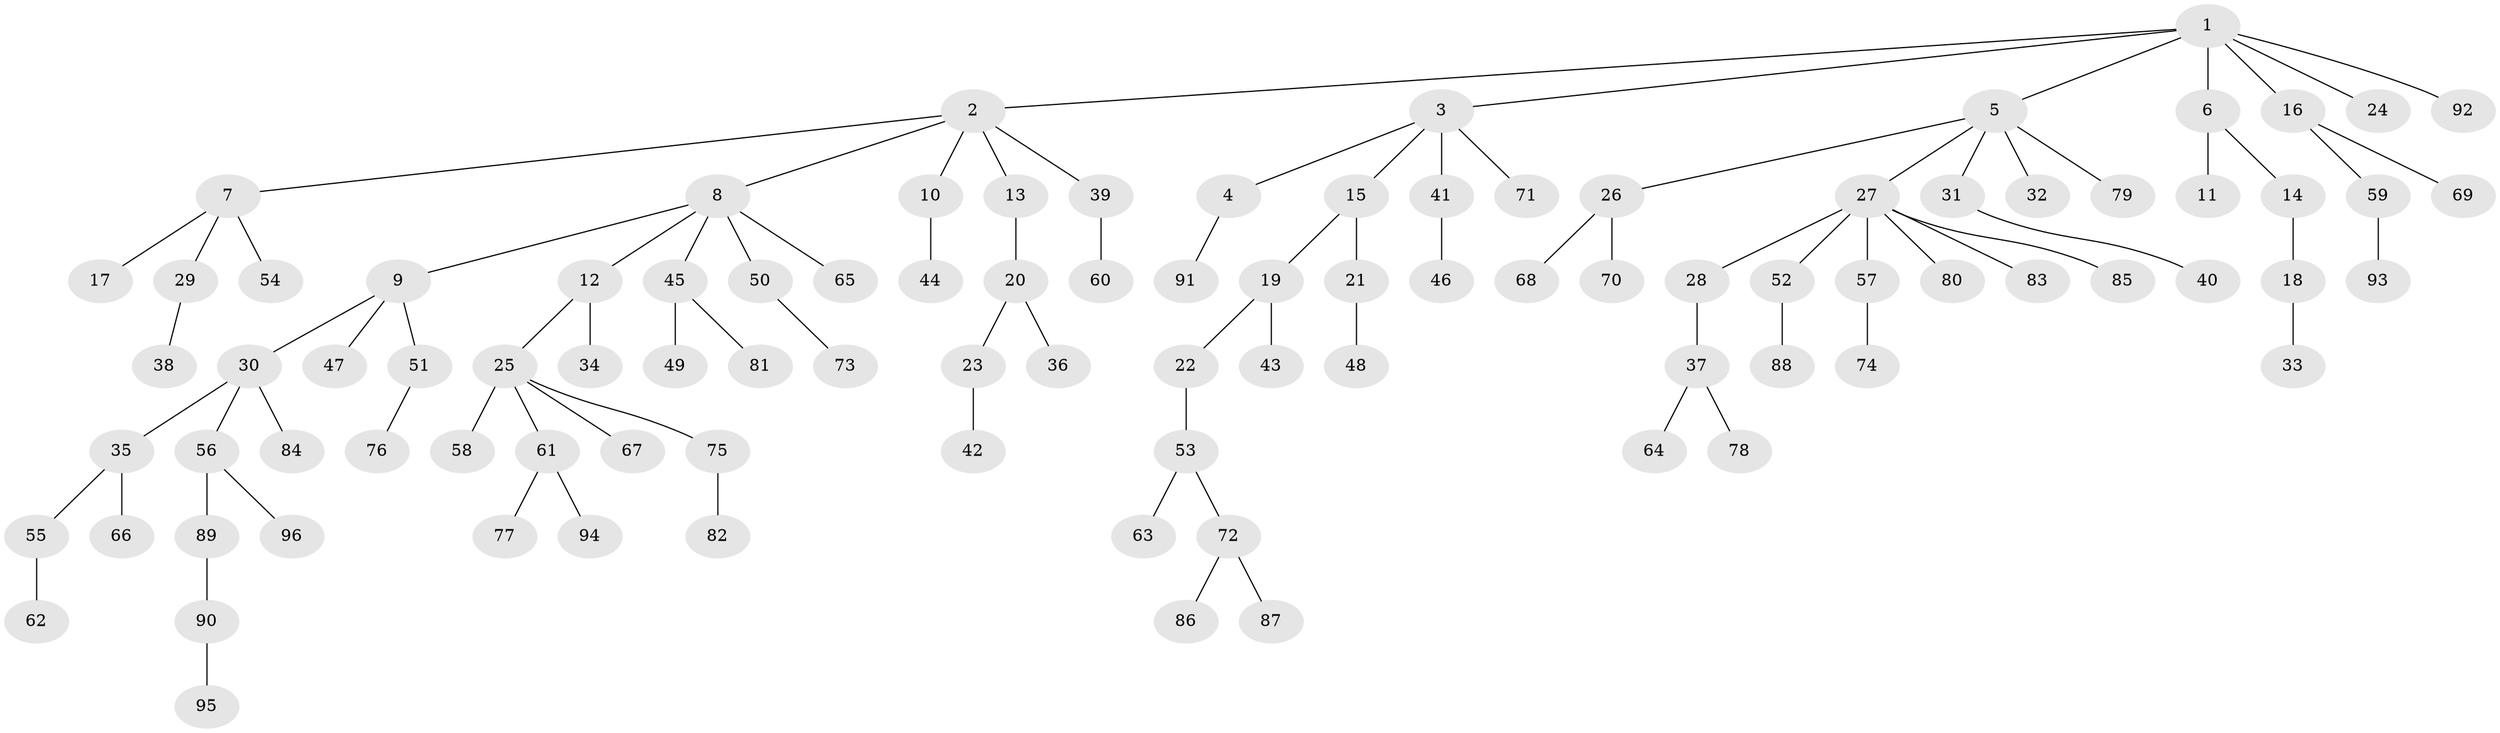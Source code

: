 // coarse degree distribution, {1: 0.7291666666666666, 2: 0.20833333333333334, 4: 0.041666666666666664, 31: 0.020833333333333332}
// Generated by graph-tools (version 1.1) at 2025/56/03/04/25 21:56:30]
// undirected, 96 vertices, 95 edges
graph export_dot {
graph [start="1"]
  node [color=gray90,style=filled];
  1;
  2;
  3;
  4;
  5;
  6;
  7;
  8;
  9;
  10;
  11;
  12;
  13;
  14;
  15;
  16;
  17;
  18;
  19;
  20;
  21;
  22;
  23;
  24;
  25;
  26;
  27;
  28;
  29;
  30;
  31;
  32;
  33;
  34;
  35;
  36;
  37;
  38;
  39;
  40;
  41;
  42;
  43;
  44;
  45;
  46;
  47;
  48;
  49;
  50;
  51;
  52;
  53;
  54;
  55;
  56;
  57;
  58;
  59;
  60;
  61;
  62;
  63;
  64;
  65;
  66;
  67;
  68;
  69;
  70;
  71;
  72;
  73;
  74;
  75;
  76;
  77;
  78;
  79;
  80;
  81;
  82;
  83;
  84;
  85;
  86;
  87;
  88;
  89;
  90;
  91;
  92;
  93;
  94;
  95;
  96;
  1 -- 2;
  1 -- 3;
  1 -- 5;
  1 -- 6;
  1 -- 16;
  1 -- 24;
  1 -- 92;
  2 -- 7;
  2 -- 8;
  2 -- 10;
  2 -- 13;
  2 -- 39;
  3 -- 4;
  3 -- 15;
  3 -- 41;
  3 -- 71;
  4 -- 91;
  5 -- 26;
  5 -- 27;
  5 -- 31;
  5 -- 32;
  5 -- 79;
  6 -- 11;
  6 -- 14;
  7 -- 17;
  7 -- 29;
  7 -- 54;
  8 -- 9;
  8 -- 12;
  8 -- 45;
  8 -- 50;
  8 -- 65;
  9 -- 30;
  9 -- 47;
  9 -- 51;
  10 -- 44;
  12 -- 25;
  12 -- 34;
  13 -- 20;
  14 -- 18;
  15 -- 19;
  15 -- 21;
  16 -- 59;
  16 -- 69;
  18 -- 33;
  19 -- 22;
  19 -- 43;
  20 -- 23;
  20 -- 36;
  21 -- 48;
  22 -- 53;
  23 -- 42;
  25 -- 58;
  25 -- 61;
  25 -- 67;
  25 -- 75;
  26 -- 68;
  26 -- 70;
  27 -- 28;
  27 -- 52;
  27 -- 57;
  27 -- 80;
  27 -- 83;
  27 -- 85;
  28 -- 37;
  29 -- 38;
  30 -- 35;
  30 -- 56;
  30 -- 84;
  31 -- 40;
  35 -- 55;
  35 -- 66;
  37 -- 64;
  37 -- 78;
  39 -- 60;
  41 -- 46;
  45 -- 49;
  45 -- 81;
  50 -- 73;
  51 -- 76;
  52 -- 88;
  53 -- 63;
  53 -- 72;
  55 -- 62;
  56 -- 89;
  56 -- 96;
  57 -- 74;
  59 -- 93;
  61 -- 77;
  61 -- 94;
  72 -- 86;
  72 -- 87;
  75 -- 82;
  89 -- 90;
  90 -- 95;
}
